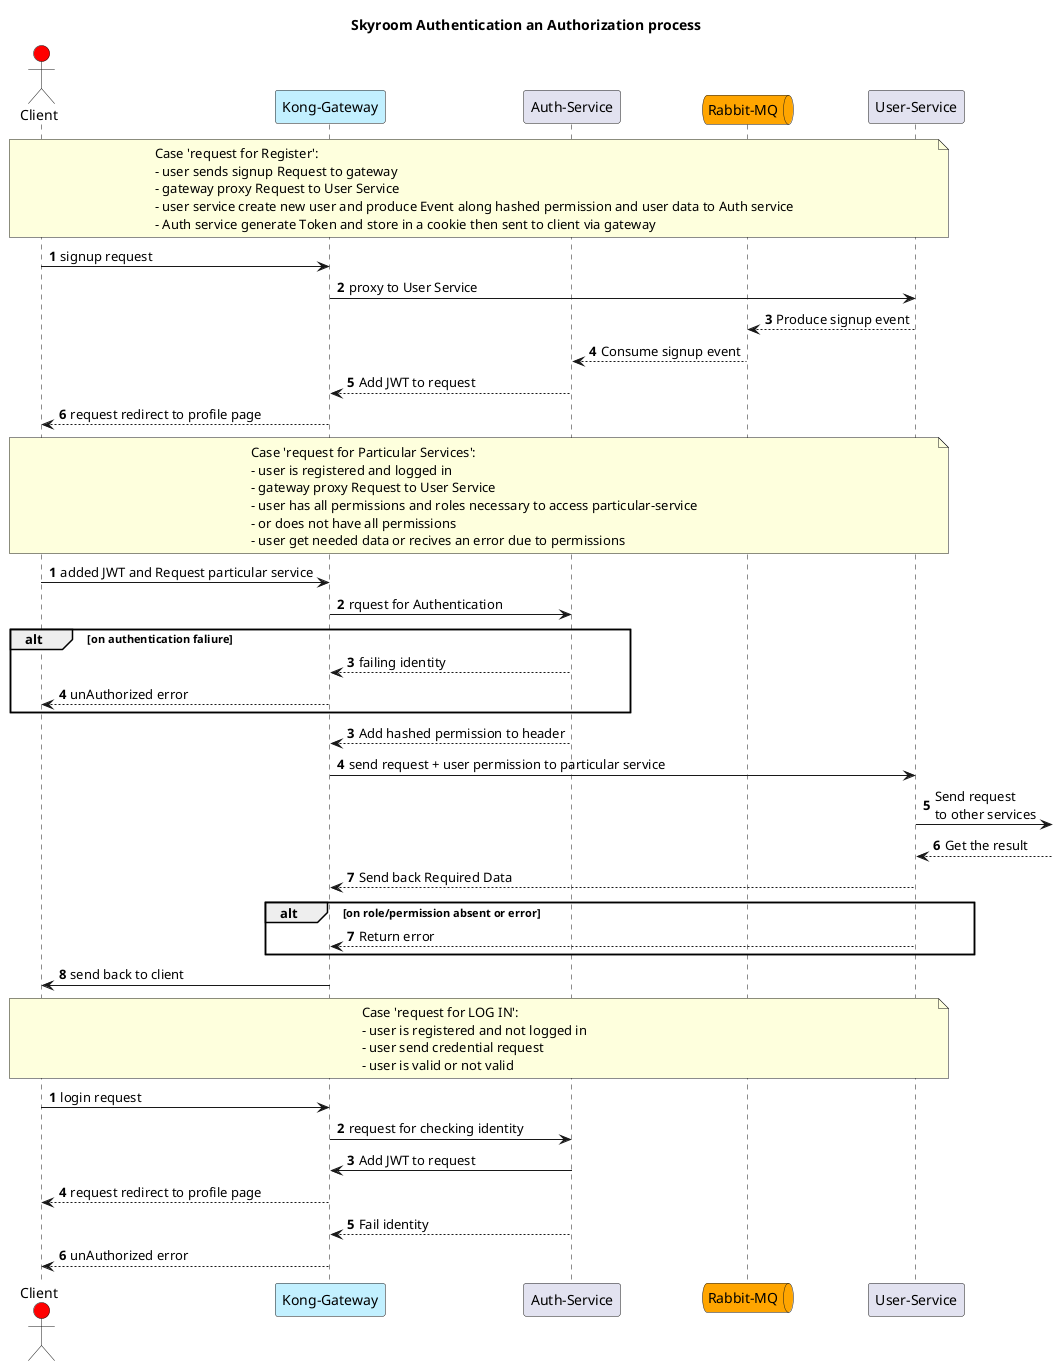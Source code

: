 @startuml
title Skyroom Authentication an Authorization process

actor Client as client #red
participant "Kong-Gateway" as kong #APPLICATION
participant "Auth-Service" as auth
queue "Rabbit-MQ" as rabbit #orange
participant "User-Service" as user

note across
Case 'request for Register':
- user sends signup Request to gateway
- gateway proxy Request to User Service
- user service create new user and produce Event along hashed permission and user data to Auth service
- Auth service generate Token and store in a cookie then sent to client via gateway
end note

autonumber
client->kong:signup request
kong->user:proxy to User Service
user-->rabbit:Produce signup event
rabbit-->auth:Consume signup event
auth-->kong:Add JWT to request
kong-->client:request redirect to profile page

note across
Case 'request for Particular Services':
- user is registered and logged in
- gateway proxy Request to User Service
- user has all permissions and roles necessary to access particular-service
- or does not have all permissions
- user get needed data or recives an error due to permissions
end note

autonumber 1
client->kong:added JWT and Request particular service
kong->auth:rquest for Authentication
alt on authentication faliure
    auth-->kong:failing identity
    kong-->client:unAuthorized error
end
autonumber 3
auth-->kong:Add hashed permission to header
kong->user:send request + user permission to particular service
user->:Send request \nto other services
user<--: Get the result
user-->kong:Send back Required Data
alt on role/permission absent or error
    autonumber 7
    user-->kong:Return error
end alt
kong->client:send back to client

note across
Case 'request for LOG IN':
- user is registered and not logged in
- user send credential request
- user is valid or not valid
end note

autonumber 1
client->kong:login request
kong->auth:request for checking identity
auth->kong:Add JWT to request
kong-->client:request redirect to profile page
auth-->kong:Fail identity
kong-->client:unAuthorized error

@enduml